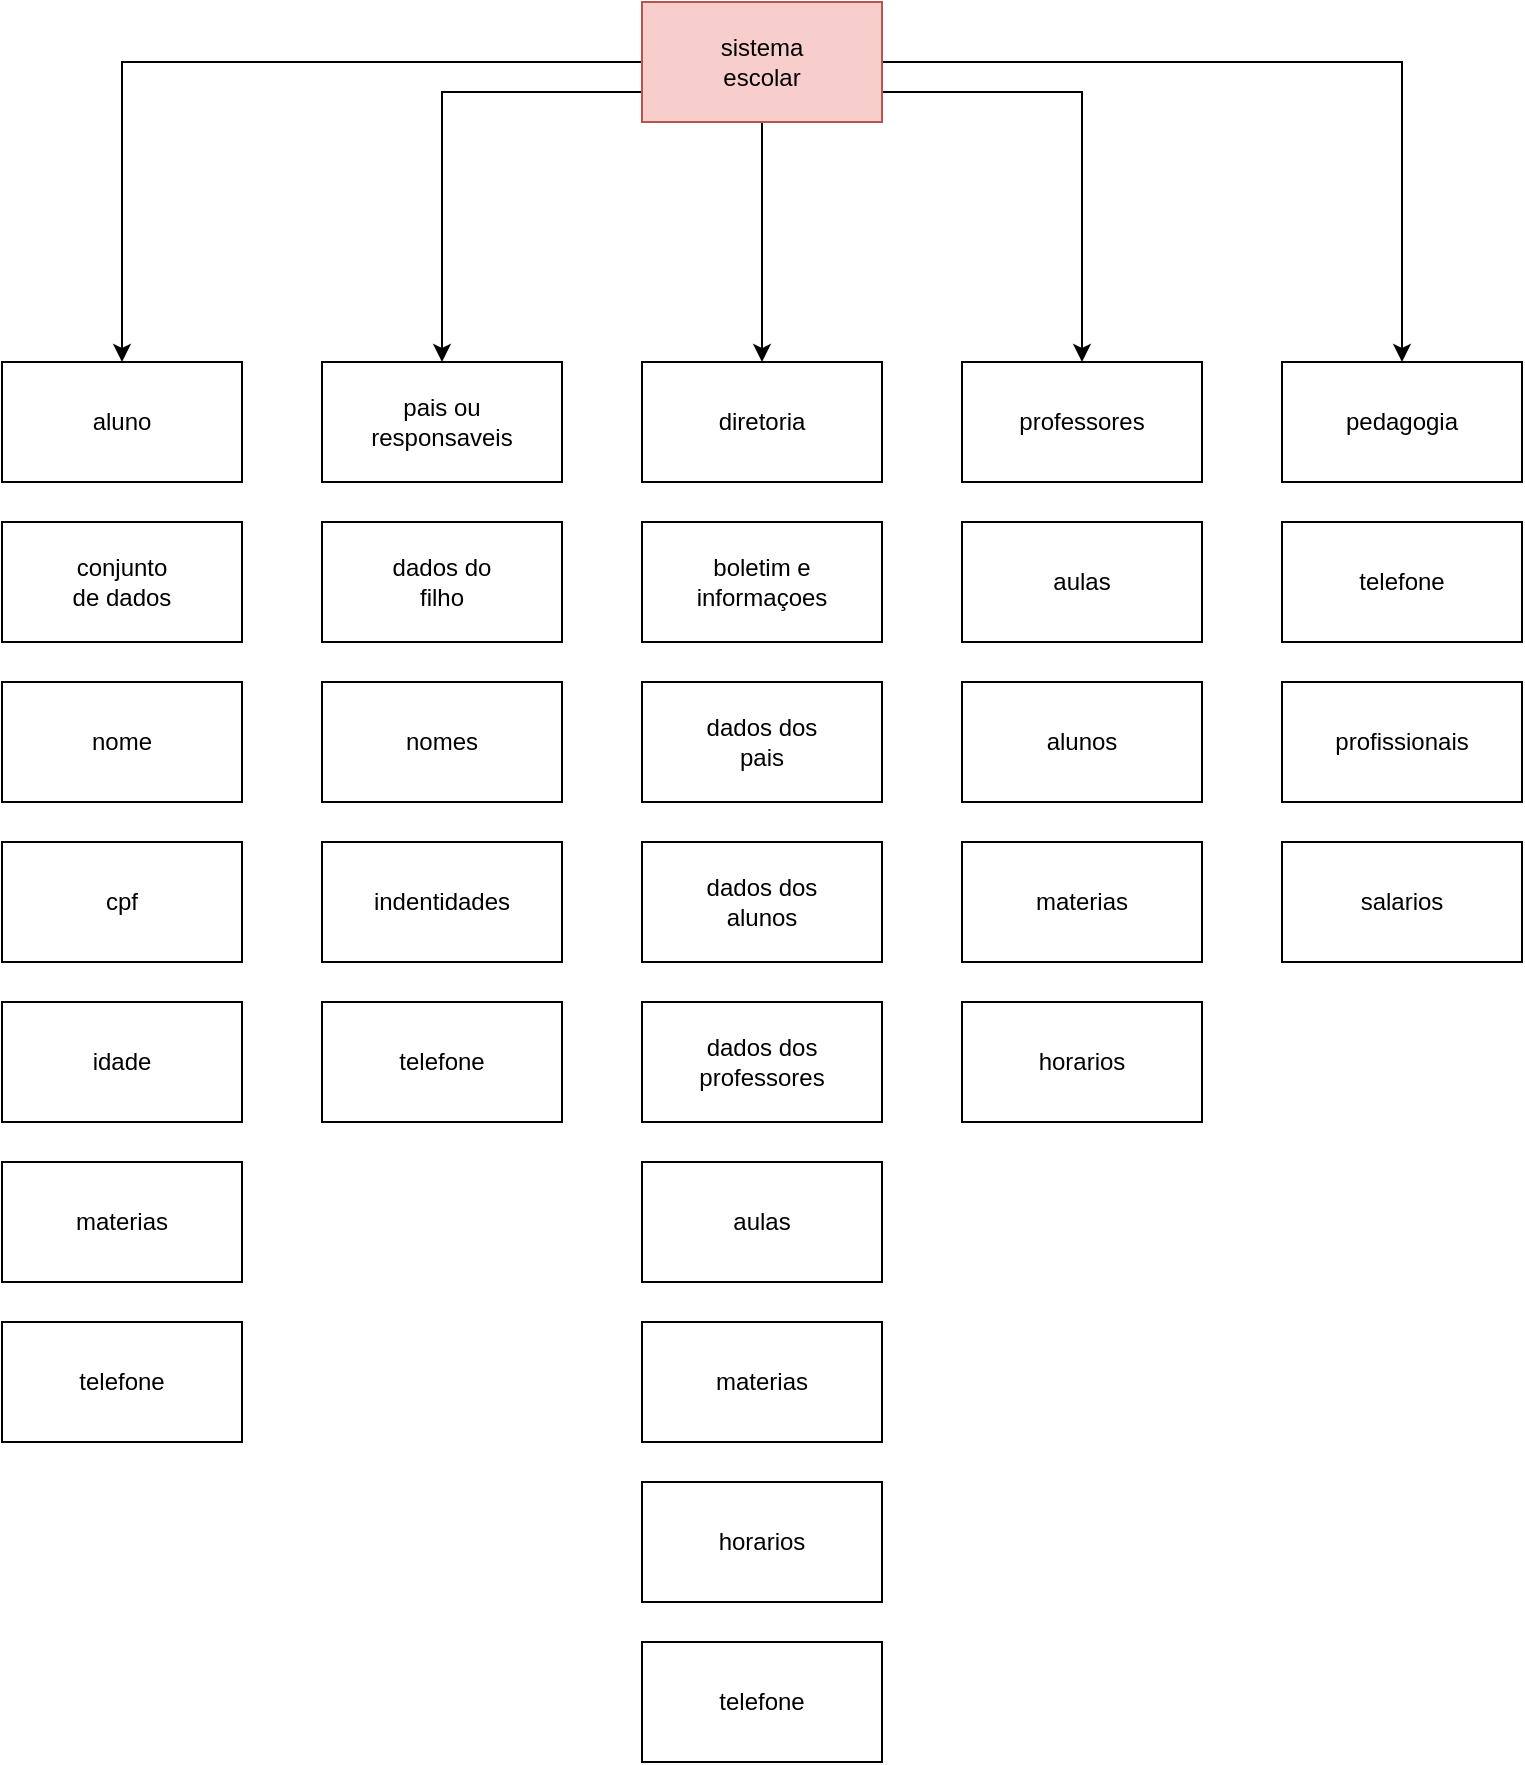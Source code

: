 <mxfile version="26.1.1">
  <diagram name="Page-1" id="ofmosxMPlsJZu1ZY1M7H">
    <mxGraphModel dx="1050" dy="1657" grid="1" gridSize="10" guides="1" tooltips="1" connect="1" arrows="1" fold="1" page="1" pageScale="1" pageWidth="850" pageHeight="1100" math="0" shadow="0">
      <root>
        <mxCell id="0" />
        <mxCell id="1" parent="0" />
        <mxCell id="H6yvR1INJ8zY6IqdFhfA-1" value="" style="rounded=0;whiteSpace=wrap;html=1;" vertex="1" parent="1">
          <mxGeometry width="120" height="60" as="geometry" />
        </mxCell>
        <mxCell id="H6yvR1INJ8zY6IqdFhfA-2" value="aluno" style="text;html=1;align=center;verticalAlign=middle;whiteSpace=wrap;rounded=0;" vertex="1" parent="1">
          <mxGeometry x="30" y="15" width="60" height="30" as="geometry" />
        </mxCell>
        <mxCell id="H6yvR1INJ8zY6IqdFhfA-3" value="" style="rounded=0;whiteSpace=wrap;html=1;" vertex="1" parent="1">
          <mxGeometry x="160" width="120" height="60" as="geometry" />
        </mxCell>
        <mxCell id="H6yvR1INJ8zY6IqdFhfA-4" value="pais ou responsaveis" style="text;html=1;align=center;verticalAlign=middle;whiteSpace=wrap;rounded=0;" vertex="1" parent="1">
          <mxGeometry x="190" y="15" width="60" height="30" as="geometry" />
        </mxCell>
        <mxCell id="H6yvR1INJ8zY6IqdFhfA-5" value="" style="rounded=0;whiteSpace=wrap;html=1;" vertex="1" parent="1">
          <mxGeometry x="320" width="120" height="60" as="geometry" />
        </mxCell>
        <mxCell id="H6yvR1INJ8zY6IqdFhfA-6" value="diretoria" style="text;html=1;align=center;verticalAlign=middle;whiteSpace=wrap;rounded=0;" vertex="1" parent="1">
          <mxGeometry x="350" y="15" width="60" height="30" as="geometry" />
        </mxCell>
        <mxCell id="H6yvR1INJ8zY6IqdFhfA-7" value="" style="rounded=0;whiteSpace=wrap;html=1;" vertex="1" parent="1">
          <mxGeometry x="480" width="120" height="60" as="geometry" />
        </mxCell>
        <mxCell id="H6yvR1INJ8zY6IqdFhfA-8" value="professores" style="text;html=1;align=center;verticalAlign=middle;whiteSpace=wrap;rounded=0;" vertex="1" parent="1">
          <mxGeometry x="510" y="15" width="60" height="30" as="geometry" />
        </mxCell>
        <mxCell id="H6yvR1INJ8zY6IqdFhfA-9" value="" style="rounded=0;whiteSpace=wrap;html=1;" vertex="1" parent="1">
          <mxGeometry x="480" y="80" width="120" height="60" as="geometry" />
        </mxCell>
        <mxCell id="H6yvR1INJ8zY6IqdFhfA-10" value="aulas" style="text;html=1;align=center;verticalAlign=middle;whiteSpace=wrap;rounded=0;" vertex="1" parent="1">
          <mxGeometry x="510" y="95" width="60" height="30" as="geometry" />
        </mxCell>
        <mxCell id="H6yvR1INJ8zY6IqdFhfA-11" value="" style="rounded=0;whiteSpace=wrap;html=1;" vertex="1" parent="1">
          <mxGeometry x="320" y="80" width="120" height="60" as="geometry" />
        </mxCell>
        <mxCell id="H6yvR1INJ8zY6IqdFhfA-12" value="boletim e informaçoes" style="text;html=1;align=center;verticalAlign=middle;whiteSpace=wrap;rounded=0;" vertex="1" parent="1">
          <mxGeometry x="350" y="95" width="60" height="30" as="geometry" />
        </mxCell>
        <mxCell id="H6yvR1INJ8zY6IqdFhfA-13" value="" style="rounded=0;whiteSpace=wrap;html=1;" vertex="1" parent="1">
          <mxGeometry x="160" y="80" width="120" height="60" as="geometry" />
        </mxCell>
        <mxCell id="H6yvR1INJ8zY6IqdFhfA-14" value="dados do filho" style="text;html=1;align=center;verticalAlign=middle;whiteSpace=wrap;rounded=0;" vertex="1" parent="1">
          <mxGeometry x="190" y="95" width="60" height="30" as="geometry" />
        </mxCell>
        <mxCell id="H6yvR1INJ8zY6IqdFhfA-15" value="" style="rounded=0;whiteSpace=wrap;html=1;" vertex="1" parent="1">
          <mxGeometry y="80" width="120" height="60" as="geometry" />
        </mxCell>
        <mxCell id="H6yvR1INJ8zY6IqdFhfA-16" value="conjunto de dados" style="text;html=1;align=center;verticalAlign=middle;whiteSpace=wrap;rounded=0;" vertex="1" parent="1">
          <mxGeometry x="30" y="95" width="60" height="30" as="geometry" />
        </mxCell>
        <mxCell id="H6yvR1INJ8zY6IqdFhfA-17" value="" style="rounded=0;whiteSpace=wrap;html=1;" vertex="1" parent="1">
          <mxGeometry y="160" width="120" height="60" as="geometry" />
        </mxCell>
        <mxCell id="H6yvR1INJ8zY6IqdFhfA-18" value="nome" style="text;html=1;align=center;verticalAlign=middle;whiteSpace=wrap;rounded=0;" vertex="1" parent="1">
          <mxGeometry x="30" y="175" width="60" height="30" as="geometry" />
        </mxCell>
        <mxCell id="H6yvR1INJ8zY6IqdFhfA-19" value="" style="rounded=0;whiteSpace=wrap;html=1;" vertex="1" parent="1">
          <mxGeometry y="240" width="120" height="60" as="geometry" />
        </mxCell>
        <mxCell id="H6yvR1INJ8zY6IqdFhfA-20" value="cpf" style="text;html=1;align=center;verticalAlign=middle;whiteSpace=wrap;rounded=0;" vertex="1" parent="1">
          <mxGeometry x="30" y="255" width="60" height="30" as="geometry" />
        </mxCell>
        <mxCell id="H6yvR1INJ8zY6IqdFhfA-21" value="" style="rounded=0;whiteSpace=wrap;html=1;" vertex="1" parent="1">
          <mxGeometry y="320" width="120" height="60" as="geometry" />
        </mxCell>
        <mxCell id="H6yvR1INJ8zY6IqdFhfA-22" value="idade" style="text;html=1;align=center;verticalAlign=middle;whiteSpace=wrap;rounded=0;" vertex="1" parent="1">
          <mxGeometry x="30" y="335" width="60" height="30" as="geometry" />
        </mxCell>
        <mxCell id="H6yvR1INJ8zY6IqdFhfA-23" value="" style="rounded=0;whiteSpace=wrap;html=1;" vertex="1" parent="1">
          <mxGeometry y="400" width="120" height="60" as="geometry" />
        </mxCell>
        <mxCell id="H6yvR1INJ8zY6IqdFhfA-24" value="materias" style="text;html=1;align=center;verticalAlign=middle;whiteSpace=wrap;rounded=0;" vertex="1" parent="1">
          <mxGeometry x="30" y="415" width="60" height="30" as="geometry" />
        </mxCell>
        <mxCell id="H6yvR1INJ8zY6IqdFhfA-25" value="" style="rounded=0;whiteSpace=wrap;html=1;" vertex="1" parent="1">
          <mxGeometry x="160" y="160" width="120" height="60" as="geometry" />
        </mxCell>
        <mxCell id="H6yvR1INJ8zY6IqdFhfA-26" value="nomes" style="text;html=1;align=center;verticalAlign=middle;whiteSpace=wrap;rounded=0;" vertex="1" parent="1">
          <mxGeometry x="190" y="175" width="60" height="30" as="geometry" />
        </mxCell>
        <mxCell id="H6yvR1INJ8zY6IqdFhfA-27" value="" style="rounded=0;whiteSpace=wrap;html=1;" vertex="1" parent="1">
          <mxGeometry x="160" y="240" width="120" height="60" as="geometry" />
        </mxCell>
        <mxCell id="H6yvR1INJ8zY6IqdFhfA-28" value="indentidades" style="text;html=1;align=center;verticalAlign=middle;whiteSpace=wrap;rounded=0;" vertex="1" parent="1">
          <mxGeometry x="190" y="255" width="60" height="30" as="geometry" />
        </mxCell>
        <mxCell id="H6yvR1INJ8zY6IqdFhfA-29" value="" style="rounded=0;whiteSpace=wrap;html=1;" vertex="1" parent="1">
          <mxGeometry x="160" y="320" width="120" height="60" as="geometry" />
        </mxCell>
        <mxCell id="H6yvR1INJ8zY6IqdFhfA-30" value="telefone" style="text;html=1;align=center;verticalAlign=middle;whiteSpace=wrap;rounded=0;" vertex="1" parent="1">
          <mxGeometry x="190" y="335" width="60" height="30" as="geometry" />
        </mxCell>
        <mxCell id="H6yvR1INJ8zY6IqdFhfA-31" value="" style="rounded=0;whiteSpace=wrap;html=1;" vertex="1" parent="1">
          <mxGeometry y="480" width="120" height="60" as="geometry" />
        </mxCell>
        <mxCell id="H6yvR1INJ8zY6IqdFhfA-32" value="telefone" style="text;html=1;align=center;verticalAlign=middle;whiteSpace=wrap;rounded=0;" vertex="1" parent="1">
          <mxGeometry x="30" y="495" width="60" height="30" as="geometry" />
        </mxCell>
        <mxCell id="H6yvR1INJ8zY6IqdFhfA-33" value="" style="rounded=0;whiteSpace=wrap;html=1;" vertex="1" parent="1">
          <mxGeometry x="320" y="160" width="120" height="60" as="geometry" />
        </mxCell>
        <mxCell id="H6yvR1INJ8zY6IqdFhfA-34" value="dados dos pais" style="text;html=1;align=center;verticalAlign=middle;whiteSpace=wrap;rounded=0;" vertex="1" parent="1">
          <mxGeometry x="350" y="175" width="60" height="30" as="geometry" />
        </mxCell>
        <mxCell id="H6yvR1INJ8zY6IqdFhfA-35" value="" style="rounded=0;whiteSpace=wrap;html=1;" vertex="1" parent="1">
          <mxGeometry x="320" y="240" width="120" height="60" as="geometry" />
        </mxCell>
        <mxCell id="H6yvR1INJ8zY6IqdFhfA-36" value="dados dos alunos" style="text;html=1;align=center;verticalAlign=middle;whiteSpace=wrap;rounded=0;" vertex="1" parent="1">
          <mxGeometry x="350" y="255" width="60" height="30" as="geometry" />
        </mxCell>
        <mxCell id="H6yvR1INJ8zY6IqdFhfA-37" value="" style="rounded=0;whiteSpace=wrap;html=1;" vertex="1" parent="1">
          <mxGeometry x="320" y="320" width="120" height="60" as="geometry" />
        </mxCell>
        <mxCell id="H6yvR1INJ8zY6IqdFhfA-38" value="dados dos professores" style="text;html=1;align=center;verticalAlign=middle;whiteSpace=wrap;rounded=0;" vertex="1" parent="1">
          <mxGeometry x="350" y="335" width="60" height="30" as="geometry" />
        </mxCell>
        <mxCell id="H6yvR1INJ8zY6IqdFhfA-39" value="" style="rounded=0;whiteSpace=wrap;html=1;" vertex="1" parent="1">
          <mxGeometry x="320" y="400" width="120" height="60" as="geometry" />
        </mxCell>
        <mxCell id="H6yvR1INJ8zY6IqdFhfA-40" value="aulas" style="text;html=1;align=center;verticalAlign=middle;whiteSpace=wrap;rounded=0;" vertex="1" parent="1">
          <mxGeometry x="350" y="415" width="60" height="30" as="geometry" />
        </mxCell>
        <mxCell id="H6yvR1INJ8zY6IqdFhfA-41" value="" style="rounded=0;whiteSpace=wrap;html=1;" vertex="1" parent="1">
          <mxGeometry x="320" y="480" width="120" height="60" as="geometry" />
        </mxCell>
        <mxCell id="H6yvR1INJ8zY6IqdFhfA-42" value="materias" style="text;html=1;align=center;verticalAlign=middle;whiteSpace=wrap;rounded=0;" vertex="1" parent="1">
          <mxGeometry x="350" y="495" width="60" height="30" as="geometry" />
        </mxCell>
        <mxCell id="H6yvR1INJ8zY6IqdFhfA-43" value="" style="rounded=0;whiteSpace=wrap;html=1;" vertex="1" parent="1">
          <mxGeometry x="480" y="160" width="120" height="60" as="geometry" />
        </mxCell>
        <mxCell id="H6yvR1INJ8zY6IqdFhfA-44" value="alunos" style="text;html=1;align=center;verticalAlign=middle;whiteSpace=wrap;rounded=0;" vertex="1" parent="1">
          <mxGeometry x="510" y="175" width="60" height="30" as="geometry" />
        </mxCell>
        <mxCell id="H6yvR1INJ8zY6IqdFhfA-45" value="" style="rounded=0;whiteSpace=wrap;html=1;" vertex="1" parent="1">
          <mxGeometry x="480" y="240" width="120" height="60" as="geometry" />
        </mxCell>
        <mxCell id="H6yvR1INJ8zY6IqdFhfA-46" value="materias" style="text;html=1;align=center;verticalAlign=middle;whiteSpace=wrap;rounded=0;" vertex="1" parent="1">
          <mxGeometry x="510" y="255" width="60" height="30" as="geometry" />
        </mxCell>
        <mxCell id="H6yvR1INJ8zY6IqdFhfA-47" value="" style="rounded=0;whiteSpace=wrap;html=1;" vertex="1" parent="1">
          <mxGeometry x="480" y="320" width="120" height="60" as="geometry" />
        </mxCell>
        <mxCell id="H6yvR1INJ8zY6IqdFhfA-48" value="horarios" style="text;html=1;align=center;verticalAlign=middle;whiteSpace=wrap;rounded=0;" vertex="1" parent="1">
          <mxGeometry x="510" y="335" width="60" height="30" as="geometry" />
        </mxCell>
        <mxCell id="H6yvR1INJ8zY6IqdFhfA-49" value="" style="rounded=0;whiteSpace=wrap;html=1;" vertex="1" parent="1">
          <mxGeometry x="320" y="560" width="120" height="60" as="geometry" />
        </mxCell>
        <mxCell id="H6yvR1INJ8zY6IqdFhfA-50" value="horarios" style="text;html=1;align=center;verticalAlign=middle;whiteSpace=wrap;rounded=0;" vertex="1" parent="1">
          <mxGeometry x="350" y="575" width="60" height="30" as="geometry" />
        </mxCell>
        <mxCell id="H6yvR1INJ8zY6IqdFhfA-51" value="" style="rounded=0;whiteSpace=wrap;html=1;" vertex="1" parent="1">
          <mxGeometry x="640" width="120" height="60" as="geometry" />
        </mxCell>
        <mxCell id="H6yvR1INJ8zY6IqdFhfA-52" value="pedagogia" style="text;html=1;align=center;verticalAlign=middle;whiteSpace=wrap;rounded=0;" vertex="1" parent="1">
          <mxGeometry x="670" y="15" width="60" height="30" as="geometry" />
        </mxCell>
        <mxCell id="H6yvR1INJ8zY6IqdFhfA-53" value="" style="rounded=0;whiteSpace=wrap;html=1;" vertex="1" parent="1">
          <mxGeometry x="320" y="640" width="120" height="60" as="geometry" />
        </mxCell>
        <mxCell id="H6yvR1INJ8zY6IqdFhfA-54" value="telefone" style="text;html=1;align=center;verticalAlign=middle;whiteSpace=wrap;rounded=0;" vertex="1" parent="1">
          <mxGeometry x="350" y="655" width="60" height="30" as="geometry" />
        </mxCell>
        <mxCell id="H6yvR1INJ8zY6IqdFhfA-55" value="" style="rounded=0;whiteSpace=wrap;html=1;" vertex="1" parent="1">
          <mxGeometry x="640" y="80" width="120" height="60" as="geometry" />
        </mxCell>
        <mxCell id="H6yvR1INJ8zY6IqdFhfA-56" value="telefone" style="text;html=1;align=center;verticalAlign=middle;whiteSpace=wrap;rounded=0;" vertex="1" parent="1">
          <mxGeometry x="670" y="95" width="60" height="30" as="geometry" />
        </mxCell>
        <mxCell id="H6yvR1INJ8zY6IqdFhfA-57" value="" style="rounded=0;whiteSpace=wrap;html=1;" vertex="1" parent="1">
          <mxGeometry x="640" y="160" width="120" height="60" as="geometry" />
        </mxCell>
        <mxCell id="H6yvR1INJ8zY6IqdFhfA-58" value="profissionais" style="text;html=1;align=center;verticalAlign=middle;whiteSpace=wrap;rounded=0;" vertex="1" parent="1">
          <mxGeometry x="670" y="175" width="60" height="30" as="geometry" />
        </mxCell>
        <mxCell id="H6yvR1INJ8zY6IqdFhfA-59" value="" style="rounded=0;whiteSpace=wrap;html=1;" vertex="1" parent="1">
          <mxGeometry x="640" y="240" width="120" height="60" as="geometry" />
        </mxCell>
        <mxCell id="H6yvR1INJ8zY6IqdFhfA-60" value="salarios" style="text;html=1;align=center;verticalAlign=middle;whiteSpace=wrap;rounded=0;" vertex="1" parent="1">
          <mxGeometry x="670" y="255" width="60" height="30" as="geometry" />
        </mxCell>
        <mxCell id="H6yvR1INJ8zY6IqdFhfA-63" style="edgeStyle=orthogonalEdgeStyle;rounded=0;orthogonalLoop=1;jettySize=auto;html=1;entryX=0.5;entryY=0;entryDx=0;entryDy=0;" edge="1" parent="1" source="H6yvR1INJ8zY6IqdFhfA-61" target="H6yvR1INJ8zY6IqdFhfA-1">
          <mxGeometry relative="1" as="geometry" />
        </mxCell>
        <mxCell id="H6yvR1INJ8zY6IqdFhfA-64" style="edgeStyle=orthogonalEdgeStyle;rounded=0;orthogonalLoop=1;jettySize=auto;html=1;entryX=0.5;entryY=0;entryDx=0;entryDy=0;" edge="1" parent="1" source="H6yvR1INJ8zY6IqdFhfA-61" target="H6yvR1INJ8zY6IqdFhfA-5">
          <mxGeometry relative="1" as="geometry" />
        </mxCell>
        <mxCell id="H6yvR1INJ8zY6IqdFhfA-65" style="edgeStyle=orthogonalEdgeStyle;rounded=0;orthogonalLoop=1;jettySize=auto;html=1;entryX=0.5;entryY=0;entryDx=0;entryDy=0;" edge="1" parent="1" source="H6yvR1INJ8zY6IqdFhfA-61" target="H6yvR1INJ8zY6IqdFhfA-51">
          <mxGeometry relative="1" as="geometry" />
        </mxCell>
        <mxCell id="H6yvR1INJ8zY6IqdFhfA-66" style="edgeStyle=orthogonalEdgeStyle;rounded=0;orthogonalLoop=1;jettySize=auto;html=1;exitX=0;exitY=0.75;exitDx=0;exitDy=0;entryX=0.5;entryY=0;entryDx=0;entryDy=0;" edge="1" parent="1" source="H6yvR1INJ8zY6IqdFhfA-61" target="H6yvR1INJ8zY6IqdFhfA-3">
          <mxGeometry relative="1" as="geometry" />
        </mxCell>
        <mxCell id="H6yvR1INJ8zY6IqdFhfA-67" style="edgeStyle=orthogonalEdgeStyle;rounded=0;orthogonalLoop=1;jettySize=auto;html=1;exitX=1;exitY=0.75;exitDx=0;exitDy=0;entryX=0.5;entryY=0;entryDx=0;entryDy=0;" edge="1" parent="1" source="H6yvR1INJ8zY6IqdFhfA-61" target="H6yvR1INJ8zY6IqdFhfA-7">
          <mxGeometry relative="1" as="geometry" />
        </mxCell>
        <mxCell id="H6yvR1INJ8zY6IqdFhfA-61" value="" style="rounded=0;whiteSpace=wrap;html=1;fillColor=#f8cecc;strokeColor=#b85450;" vertex="1" parent="1">
          <mxGeometry x="320" y="-180" width="120" height="60" as="geometry" />
        </mxCell>
        <mxCell id="H6yvR1INJ8zY6IqdFhfA-62" value="sistema escolar" style="text;html=1;align=center;verticalAlign=middle;whiteSpace=wrap;rounded=0;" vertex="1" parent="1">
          <mxGeometry x="350" y="-165" width="60" height="30" as="geometry" />
        </mxCell>
      </root>
    </mxGraphModel>
  </diagram>
</mxfile>
